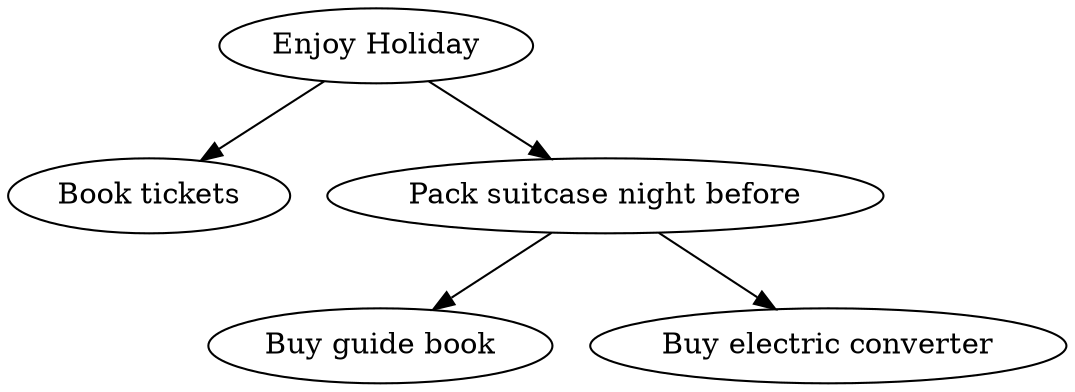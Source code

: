 digraph G {
  "Enjoy Holiday" -> "Book tickets"
  "Enjoy Holiday" -> "Pack suitcase night before"
  "Pack suitcase night before" -> "Buy guide book"
  "Pack suitcase night before" -> "Buy electric converter"
}
